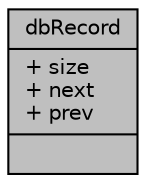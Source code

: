 digraph "dbRecord"
{
 // INTERACTIVE_SVG=YES
 // LATEX_PDF_SIZE
  edge [fontname="Helvetica",fontsize="10",labelfontname="Helvetica",labelfontsize="10"];
  node [fontname="Helvetica",fontsize="10",shape=record];
  Node1 [label="{dbRecord\n|+ size\l+ next\l+ prev\l|}",height=0.2,width=0.4,color="black", fillcolor="grey75", style="filled", fontcolor="black",tooltip=" "];
}
